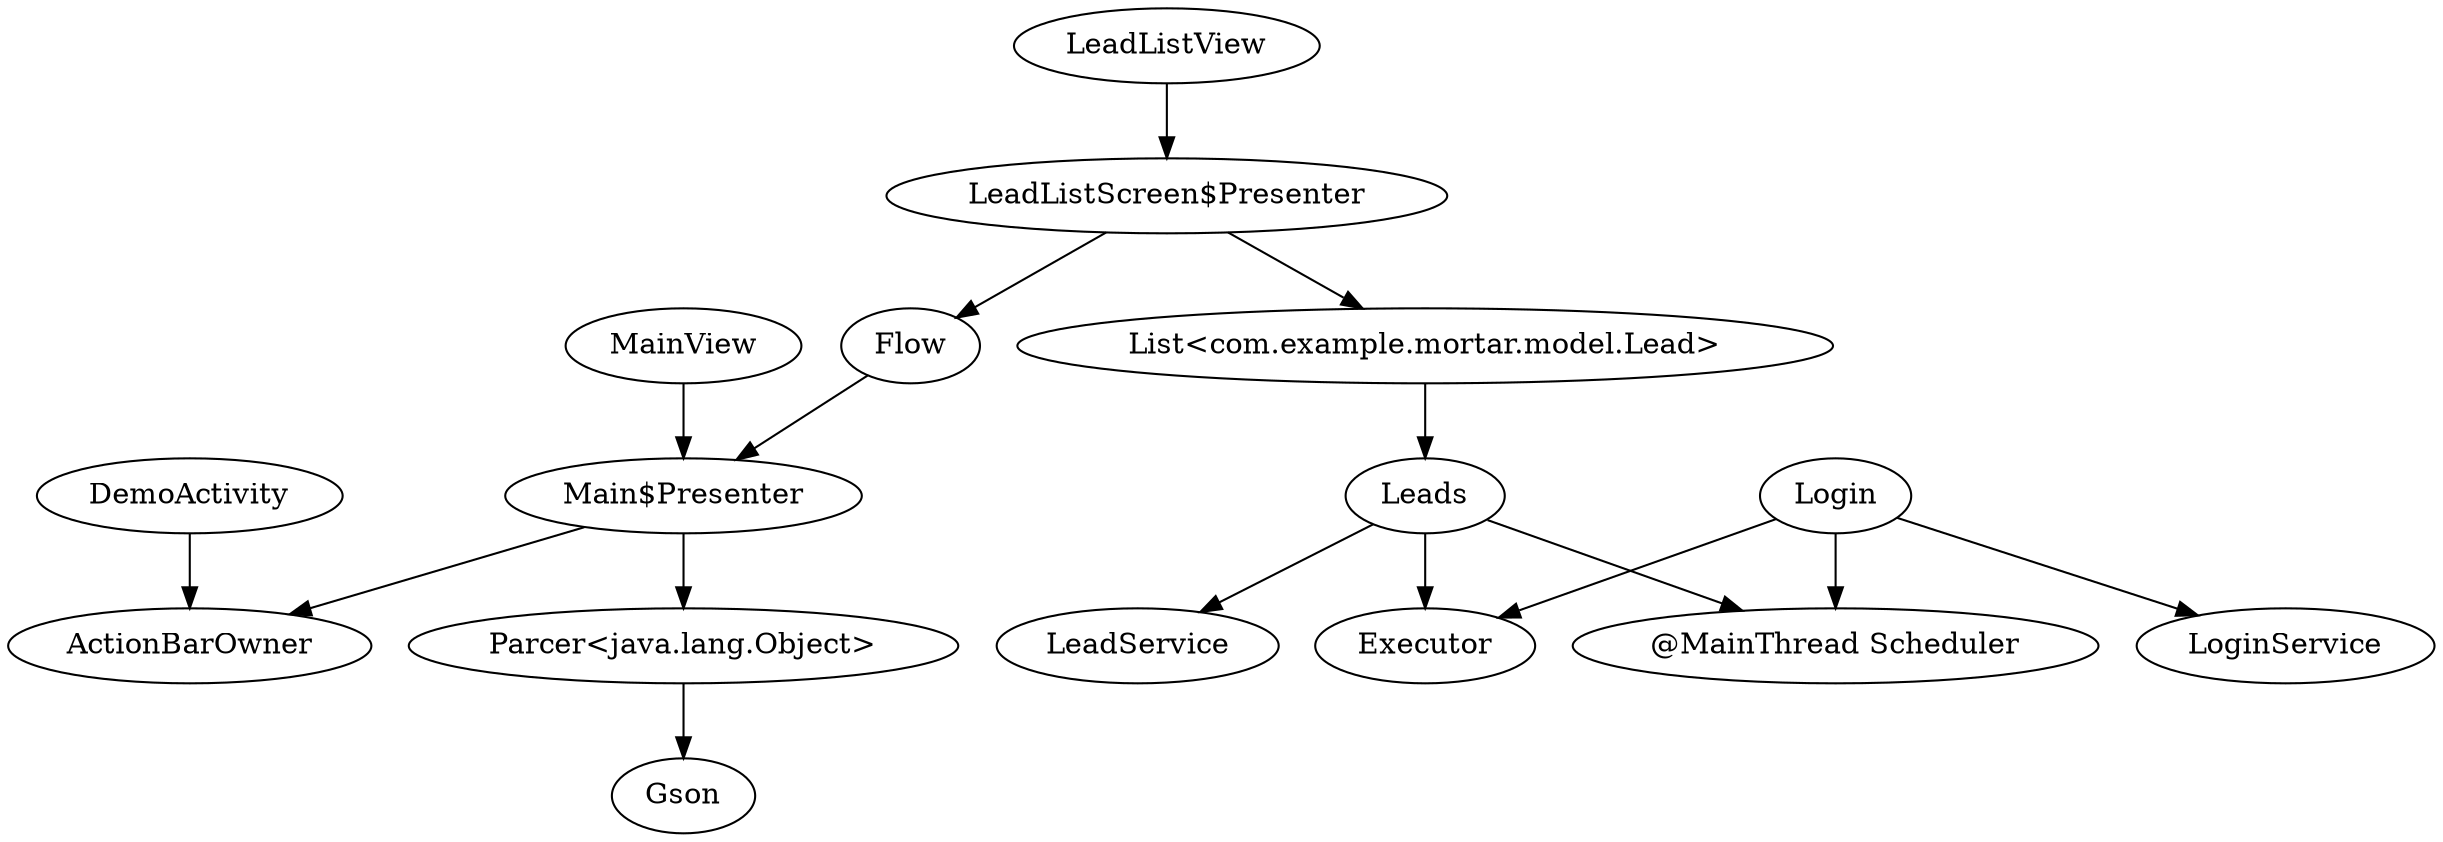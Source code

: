digraph G1 {
  concentrate = true;
  DemoActivity -> ActionBarOwner;
  n2 [label="Main$Presenter"];
  Flow -> n2;
  n3 [label="LeadListScreen$Presenter"];
  n3 -> Flow;
  n4 [label="List<com.example.mortar.model.Lead>"];
  n3 -> n4;
  LeadListView -> n3;
  Leads -> LeadService;
  Leads -> Executor;
  n5 [label="@MainThread Scheduler"];
  Leads -> n5;
  n4 -> Leads;
  Login -> Executor;
  Login -> LoginService;
  Login -> n5;
  n6 [label="Parcer<java.lang.Object>"];
  n2 -> n6;
  n2 -> ActionBarOwner;
  MainView -> n2;
  n6 -> Gson;
}

